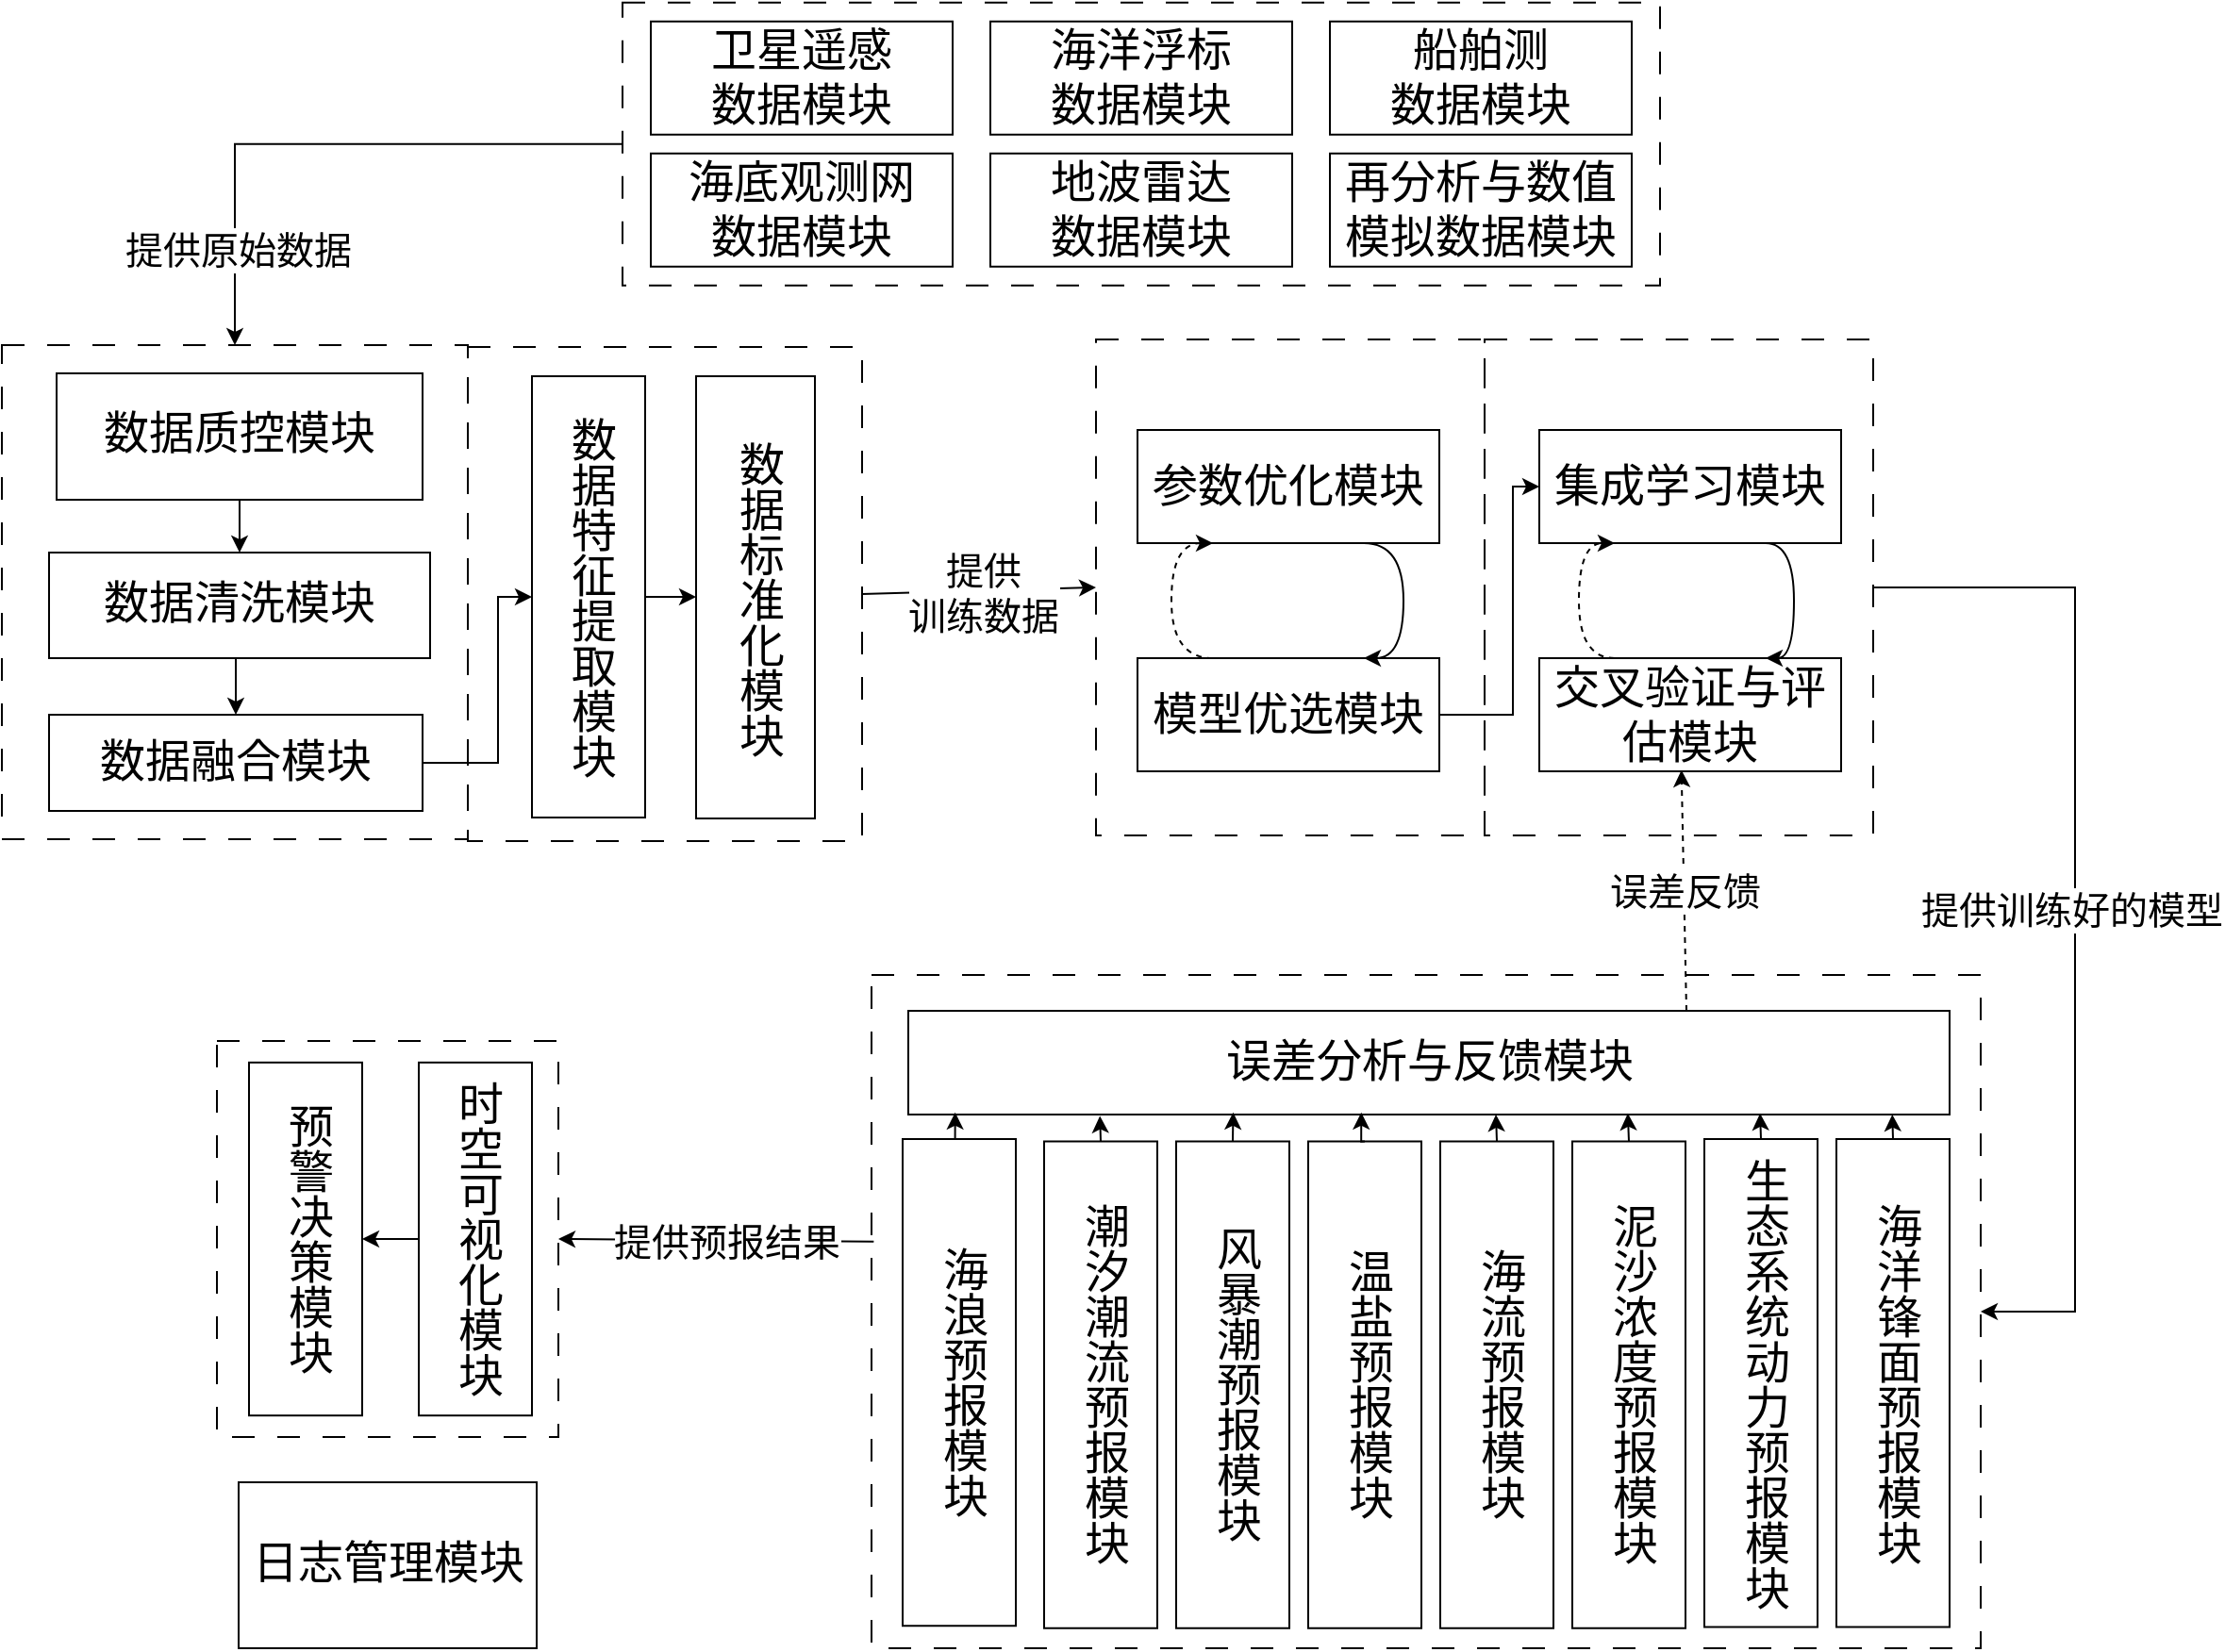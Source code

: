 <mxfile version="24.8.4">
  <diagram name="第 1 页" id="R5RWA77j1EfnbOuXcLx5">
    <mxGraphModel dx="1252" dy="663" grid="0" gridSize="10" guides="1" tooltips="1" connect="1" arrows="1" fold="1" page="0" pageScale="1" pageWidth="827" pageHeight="1169" math="0" shadow="0">
      <root>
        <mxCell id="0" />
        <mxCell id="1" parent="0" />
        <mxCell id="3i6LpW2TI8DiR0ECyHMc-58" value="" style="rounded=0;whiteSpace=wrap;html=1;fillColor=none;dashed=1;dashPattern=12 12;strokeColor=#000000;" vertex="1" parent="1">
          <mxGeometry x="977" y="273" width="206" height="262.95" as="geometry" />
        </mxCell>
        <mxCell id="3i6LpW2TI8DiR0ECyHMc-26" value="&lt;p style=&quot;margin-top: 0pt; margin-bottom: 0pt; margin-left: 0in; direction: ltr; unicode-bidi: embed; word-break: normal;&quot;&gt;&lt;font face=&quot;宋体&quot;&gt;&lt;span style=&quot;font-size: 24px;&quot;&gt;集成学习模块&lt;/span&gt;&lt;/font&gt;&lt;/p&gt;" style="rounded=0;whiteSpace=wrap;html=1;" vertex="1" parent="1">
          <mxGeometry x="1006" y="321" width="160" height="60" as="geometry" />
        </mxCell>
        <mxCell id="3i6LpW2TI8DiR0ECyHMc-22" value="" style="rounded=0;whiteSpace=wrap;html=1;fillColor=none;dashed=1;dashPattern=12 12;strokeColor=#000000;" vertex="1" parent="1">
          <mxGeometry x="771" y="273" width="206" height="262.95" as="geometry" />
        </mxCell>
        <mxCell id="3i6LpW2TI8DiR0ECyHMc-51" value="" style="rounded=0;whiteSpace=wrap;html=1;fillColor=none;strokeColor=#000000;fontColor=#000000;dashed=1;dashPattern=12 12;" vertex="1" parent="1">
          <mxGeometry x="191" y="276" width="247" height="262" as="geometry" />
        </mxCell>
        <mxCell id="3i6LpW2TI8DiR0ECyHMc-52" value="" style="rounded=0;whiteSpace=wrap;html=1;fillColor=none;strokeColor=#000000;fontColor=#000000;dashed=1;dashPattern=12 12;" vertex="1" parent="1">
          <mxGeometry x="438" y="277" width="209" height="262" as="geometry" />
        </mxCell>
        <mxCell id="3i6LpW2TI8DiR0ECyHMc-2" value="" style="rounded=0;whiteSpace=wrap;html=1;fillColor=none;strokeColor=#000000;fontColor=#000000;dashed=1;dashPattern=12 12;" vertex="1" parent="1">
          <mxGeometry x="520" y="94.38" width="550" height="150" as="geometry" />
        </mxCell>
        <mxCell id="3i6LpW2TI8DiR0ECyHMc-3" value="&lt;p style=&quot;margin-top: 0pt; margin-bottom: 0pt; margin-left: 0in; direction: ltr; unicode-bidi: embed; word-break: normal;&quot;&gt;&lt;span style=&quot;font-size: 18pt; font-family: 宋体;&quot;&gt;卫星遥感&lt;/span&gt;&lt;/p&gt;&lt;p style=&quot;margin-top: 0pt; margin-bottom: 0pt; margin-left: 0in; direction: ltr; unicode-bidi: embed; word-break: normal;&quot;&gt;&lt;span style=&quot;font-size: 18pt; font-family: 宋体;&quot;&gt;数据模块&lt;/span&gt;&lt;/p&gt;" style="rounded=0;whiteSpace=wrap;html=1;" vertex="1" parent="1">
          <mxGeometry x="535" y="104.38" width="160" height="60" as="geometry" />
        </mxCell>
        <mxCell id="3i6LpW2TI8DiR0ECyHMc-4" value="&lt;p style=&quot;margin-top: 0pt; margin-bottom: 0pt; margin-left: 0in; direction: ltr; unicode-bidi: embed; word-break: normal;&quot;&gt;&lt;font face=&quot;宋体&quot;&gt;&lt;span style=&quot;font-size: 24px;&quot;&gt;海洋浮标&lt;/span&gt;&lt;/font&gt;&lt;/p&gt;&lt;p style=&quot;margin-top: 0pt; margin-bottom: 0pt; margin-left: 0in; direction: ltr; unicode-bidi: embed; word-break: normal;&quot;&gt;&lt;font face=&quot;宋体&quot;&gt;&lt;span style=&quot;font-size: 24px;&quot;&gt;数据模块&lt;/span&gt;&lt;/font&gt;&lt;/p&gt;" style="rounded=0;whiteSpace=wrap;html=1;" vertex="1" parent="1">
          <mxGeometry x="715" y="104.38" width="160" height="60" as="geometry" />
        </mxCell>
        <mxCell id="3i6LpW2TI8DiR0ECyHMc-5" value="&lt;p style=&quot;margin-top: 0pt; margin-bottom: 0pt; margin-left: 0in; direction: ltr; unicode-bidi: embed; word-break: normal;&quot;&gt;&lt;font face=&quot;宋体&quot;&gt;&lt;span style=&quot;font-size: 24px;&quot;&gt;船舶测&lt;/span&gt;&lt;/font&gt;&lt;/p&gt;&lt;p style=&quot;margin-top: 0pt; margin-bottom: 0pt; margin-left: 0in; direction: ltr; unicode-bidi: embed; word-break: normal;&quot;&gt;&lt;font face=&quot;宋体&quot;&gt;&lt;span style=&quot;font-size: 24px;&quot;&gt;数据模块&lt;/span&gt;&lt;/font&gt;&lt;/p&gt;" style="rounded=0;whiteSpace=wrap;html=1;" vertex="1" parent="1">
          <mxGeometry x="895" y="104.38" width="160" height="60" as="geometry" />
        </mxCell>
        <mxCell id="3i6LpW2TI8DiR0ECyHMc-6" value="&lt;p style=&quot;margin-top: 0pt; margin-bottom: 0pt; margin-left: 0in; direction: ltr; unicode-bidi: embed; word-break: normal;&quot;&gt;&lt;font face=&quot;宋体&quot;&gt;&lt;span style=&quot;font-size: 24px;&quot;&gt;海底观测网&lt;/span&gt;&lt;/font&gt;&lt;/p&gt;&lt;p style=&quot;margin-top: 0pt; margin-bottom: 0pt; margin-left: 0in; direction: ltr; unicode-bidi: embed; word-break: normal;&quot;&gt;&lt;font face=&quot;宋体&quot;&gt;&lt;span style=&quot;font-size: 24px;&quot;&gt;数据模块&lt;/span&gt;&lt;/font&gt;&lt;/p&gt;" style="rounded=0;whiteSpace=wrap;html=1;" vertex="1" parent="1">
          <mxGeometry x="535" y="174.38" width="160" height="60" as="geometry" />
        </mxCell>
        <mxCell id="3i6LpW2TI8DiR0ECyHMc-7" value="&lt;p style=&quot;margin-top: 0pt; margin-bottom: 0pt; margin-left: 0in; direction: ltr; unicode-bidi: embed; word-break: normal;&quot;&gt;&lt;font face=&quot;宋体&quot;&gt;&lt;span style=&quot;font-size: 24px;&quot;&gt;地波雷达&lt;/span&gt;&lt;/font&gt;&lt;/p&gt;&lt;p style=&quot;margin-top: 0pt; margin-bottom: 0pt; margin-left: 0in; direction: ltr; unicode-bidi: embed; word-break: normal;&quot;&gt;&lt;font face=&quot;宋体&quot;&gt;&lt;span style=&quot;font-size: 24px;&quot;&gt;数据模块&lt;/span&gt;&lt;/font&gt;&lt;/p&gt;" style="rounded=0;whiteSpace=wrap;html=1;" vertex="1" parent="1">
          <mxGeometry x="715" y="174.38" width="160" height="60" as="geometry" />
        </mxCell>
        <mxCell id="3i6LpW2TI8DiR0ECyHMc-8" value="&lt;p style=&quot;margin-top: 0pt; margin-bottom: 0pt; margin-left: 0in; direction: ltr; unicode-bidi: embed; word-break: normal;&quot;&gt;&lt;font face=&quot;宋体&quot;&gt;&lt;span style=&quot;font-size: 24px;&quot;&gt;再分析与数值模拟数据模块&lt;/span&gt;&lt;/font&gt;&lt;/p&gt;" style="rounded=0;whiteSpace=wrap;html=1;" vertex="1" parent="1">
          <mxGeometry x="895" y="174.38" width="160" height="60" as="geometry" />
        </mxCell>
        <mxCell id="3i6LpW2TI8DiR0ECyHMc-9" value="" style="endArrow=classic;html=1;rounded=0;exitX=0;exitY=0.5;exitDx=0;exitDy=0;edgeStyle=orthogonalEdgeStyle;entryX=0.5;entryY=0;entryDx=0;entryDy=0;" edge="1" parent="1" source="3i6LpW2TI8DiR0ECyHMc-2" target="3i6LpW2TI8DiR0ECyHMc-51">
          <mxGeometry relative="1" as="geometry">
            <mxPoint x="280" y="380" as="sourcePoint" />
            <mxPoint x="420" y="280" as="targetPoint" />
          </mxGeometry>
        </mxCell>
        <mxCell id="3i6LpW2TI8DiR0ECyHMc-10" value="&lt;font style=&quot;font-size: 20px;&quot; face=&quot;宋体&quot;&gt;提供原始数据&lt;/font&gt;" style="edgeLabel;html=1;align=center;verticalAlign=middle;resizable=0;points=[];" vertex="1" connectable="0" parent="3i6LpW2TI8DiR0ECyHMc-9">
          <mxGeometry x="0.004" y="-1" relative="1" as="geometry">
            <mxPoint x="-48" y="56" as="offset" />
          </mxGeometry>
        </mxCell>
        <mxCell id="3i6LpW2TI8DiR0ECyHMc-50" style="edgeStyle=orthogonalEdgeStyle;rounded=0;orthogonalLoop=1;jettySize=auto;html=1;exitX=0.5;exitY=1;exitDx=0;exitDy=0;entryX=0.5;entryY=0;entryDx=0;entryDy=0;" edge="1" parent="1" source="3i6LpW2TI8DiR0ECyHMc-14" target="3i6LpW2TI8DiR0ECyHMc-16">
          <mxGeometry relative="1" as="geometry" />
        </mxCell>
        <mxCell id="3i6LpW2TI8DiR0ECyHMc-14" value="&lt;span style=&quot;line-height: 18px; font-family: 宋体;&quot;&gt;&lt;font style=&quot;font-size: 24px;&quot;&gt;数据清洗模块&lt;/font&gt;&lt;/span&gt;" style="rounded=0;whiteSpace=wrap;html=1;align=center;" vertex="1" parent="1">
          <mxGeometry x="216" y="386" width="202" height="56" as="geometry" />
        </mxCell>
        <mxCell id="3i6LpW2TI8DiR0ECyHMc-15" value="&lt;span style=&quot;line-height: 18px; font-family: 宋体;&quot;&gt;&lt;font style=&quot;font-size: 24px;&quot;&gt;数据标准化模块&lt;/font&gt;&lt;/span&gt;" style="rounded=0;whiteSpace=wrap;html=1;align=center;textDirection=vertical-lr;" vertex="1" parent="1">
          <mxGeometry x="559" y="292.5" width="63" height="234.5" as="geometry" />
        </mxCell>
        <mxCell id="3i6LpW2TI8DiR0ECyHMc-53" style="edgeStyle=orthogonalEdgeStyle;rounded=0;orthogonalLoop=1;jettySize=auto;html=1;entryX=0;entryY=0.5;entryDx=0;entryDy=0;" edge="1" parent="1" source="3i6LpW2TI8DiR0ECyHMc-16" target="3i6LpW2TI8DiR0ECyHMc-17">
          <mxGeometry relative="1" as="geometry">
            <Array as="points">
              <mxPoint x="454" y="497" />
              <mxPoint x="454" y="409" />
            </Array>
          </mxGeometry>
        </mxCell>
        <mxCell id="3i6LpW2TI8DiR0ECyHMc-16" value="&lt;span style=&quot;line-height: 18px; font-family: 宋体;&quot;&gt;&lt;font style=&quot;font-size: 24px;&quot;&gt;数据融合模块&lt;/font&gt;&lt;/span&gt;" style="rounded=0;whiteSpace=wrap;html=1;align=center;" vertex="1" parent="1">
          <mxGeometry x="216" y="472" width="198" height="51" as="geometry" />
        </mxCell>
        <mxCell id="3i6LpW2TI8DiR0ECyHMc-54" style="edgeStyle=orthogonalEdgeStyle;rounded=0;orthogonalLoop=1;jettySize=auto;html=1;exitX=1;exitY=0.5;exitDx=0;exitDy=0;entryX=0;entryY=0.5;entryDx=0;entryDy=0;" edge="1" parent="1" source="3i6LpW2TI8DiR0ECyHMc-17" target="3i6LpW2TI8DiR0ECyHMc-15">
          <mxGeometry relative="1" as="geometry" />
        </mxCell>
        <mxCell id="3i6LpW2TI8DiR0ECyHMc-17" value="&lt;span style=&quot;line-height: 18px; font-family: 宋体;&quot;&gt;&lt;font style=&quot;font-size: 24px;&quot;&gt;数据特征提取模块&lt;/font&gt;&lt;/span&gt;" style="rounded=0;whiteSpace=wrap;html=1;align=center;textDirection=vertical-lr;" vertex="1" parent="1">
          <mxGeometry x="472" y="292.5" width="60" height="234" as="geometry" />
        </mxCell>
        <mxCell id="3i6LpW2TI8DiR0ECyHMc-49" style="edgeStyle=orthogonalEdgeStyle;rounded=0;orthogonalLoop=1;jettySize=auto;html=1;exitX=0.5;exitY=1;exitDx=0;exitDy=0;entryX=0.5;entryY=0;entryDx=0;entryDy=0;" edge="1" parent="1" source="3i6LpW2TI8DiR0ECyHMc-18" target="3i6LpW2TI8DiR0ECyHMc-14">
          <mxGeometry relative="1" as="geometry" />
        </mxCell>
        <mxCell id="3i6LpW2TI8DiR0ECyHMc-18" value="&lt;span style=&quot;line-height: 18px; font-family: 宋体;&quot;&gt;&lt;font style=&quot;font-size: 24px;&quot;&gt;数据质控模块&lt;/font&gt;&lt;/span&gt;" style="rounded=0;whiteSpace=wrap;html=1;align=center;" vertex="1" parent="1">
          <mxGeometry x="220" y="290.95" width="194" height="67.05" as="geometry" />
        </mxCell>
        <mxCell id="3i6LpW2TI8DiR0ECyHMc-19" value="" style="endArrow=classic;html=1;rounded=0;entryX=0;entryY=0.5;entryDx=0;entryDy=0;exitX=1;exitY=0.5;exitDx=0;exitDy=0;" edge="1" parent="1" source="3i6LpW2TI8DiR0ECyHMc-52" target="3i6LpW2TI8DiR0ECyHMc-22">
          <mxGeometry relative="1" as="geometry">
            <mxPoint x="679.16" y="306.412" as="sourcePoint" />
            <mxPoint x="900.0" y="353.322" as="targetPoint" />
          </mxGeometry>
        </mxCell>
        <mxCell id="3i6LpW2TI8DiR0ECyHMc-20" value="&lt;font style=&quot;font-size: 20px;&quot;&gt;&lt;font face=&quot;宋体&quot; style=&quot;font-size: 20px;&quot;&gt;提供&lt;/font&gt;&lt;/font&gt;&lt;div&gt;&lt;font style=&quot;font-size: 20px;&quot;&gt;&lt;span style=&quot;font-family: 宋体;&quot;&gt;训练数据&lt;/span&gt;&lt;/font&gt;&lt;/div&gt;" style="edgeLabel;resizable=0;html=1;;align=center;verticalAlign=middle;" connectable="0" vertex="1" parent="3i6LpW2TI8DiR0ECyHMc-19">
          <mxGeometry relative="1" as="geometry">
            <mxPoint x="2" y="1" as="offset" />
          </mxGeometry>
        </mxCell>
        <mxCell id="3i6LpW2TI8DiR0ECyHMc-23" value="&lt;p style=&quot;margin-top: 0pt; margin-bottom: 0pt; margin-left: 0in; direction: ltr; unicode-bidi: embed; word-break: normal;&quot;&gt;&lt;font face=&quot;宋体&quot;&gt;&lt;span style=&quot;font-size: 24px;&quot;&gt;参数优化模块&lt;/span&gt;&lt;/font&gt;&lt;/p&gt;" style="rounded=0;whiteSpace=wrap;html=1;" vertex="1" parent="1">
          <mxGeometry x="793" y="321" width="160" height="60" as="geometry" />
        </mxCell>
        <mxCell id="3i6LpW2TI8DiR0ECyHMc-61" style="edgeStyle=orthogonalEdgeStyle;rounded=0;orthogonalLoop=1;jettySize=auto;html=1;exitX=1;exitY=0.5;exitDx=0;exitDy=0;entryX=0;entryY=0.5;entryDx=0;entryDy=0;" edge="1" parent="1" source="3i6LpW2TI8DiR0ECyHMc-24" target="3i6LpW2TI8DiR0ECyHMc-26">
          <mxGeometry relative="1" as="geometry">
            <Array as="points">
              <mxPoint x="992" y="472" />
              <mxPoint x="992" y="351" />
            </Array>
          </mxGeometry>
        </mxCell>
        <mxCell id="3i6LpW2TI8DiR0ECyHMc-24" value="&lt;p style=&quot;margin-top: 0pt; margin-bottom: 0pt; margin-left: 0in; direction: ltr; unicode-bidi: embed; word-break: normal;&quot;&gt;&lt;font face=&quot;宋体&quot;&gt;&lt;span style=&quot;font-size: 24px;&quot;&gt;模型优选模块&lt;/span&gt;&lt;/font&gt;&lt;/p&gt;" style="rounded=0;whiteSpace=wrap;html=1;" vertex="1" parent="1">
          <mxGeometry x="793" y="442" width="160" height="60" as="geometry" />
        </mxCell>
        <mxCell id="3i6LpW2TI8DiR0ECyHMc-74" style="edgeStyle=orthogonalEdgeStyle;rounded=0;orthogonalLoop=1;jettySize=auto;html=1;exitX=0.25;exitY=0;exitDx=0;exitDy=0;entryX=0.25;entryY=1;entryDx=0;entryDy=0;curved=1;dashed=1;" edge="1" parent="1" source="3i6LpW2TI8DiR0ECyHMc-25" target="3i6LpW2TI8DiR0ECyHMc-26">
          <mxGeometry relative="1" as="geometry">
            <Array as="points">
              <mxPoint x="1027" y="442" />
              <mxPoint x="1027" y="381" />
            </Array>
          </mxGeometry>
        </mxCell>
        <mxCell id="3i6LpW2TI8DiR0ECyHMc-25" value="&lt;p style=&quot;margin-top: 0pt; margin-bottom: 0pt; margin-left: 0in; direction: ltr; unicode-bidi: embed; word-break: normal;&quot;&gt;&lt;font face=&quot;宋体&quot;&gt;&lt;span style=&quot;font-size: 24px;&quot;&gt;交叉验证与评估模块&lt;/span&gt;&lt;/font&gt;&lt;/p&gt;" style="rounded=0;whiteSpace=wrap;html=1;" vertex="1" parent="1">
          <mxGeometry x="1006" y="442" width="160" height="60" as="geometry" />
        </mxCell>
        <mxCell id="3i6LpW2TI8DiR0ECyHMc-27" value="" style="endArrow=classic;html=1;rounded=0;exitX=1;exitY=0.5;exitDx=0;exitDy=0;entryX=1;entryY=0.5;entryDx=0;entryDy=0;edgeStyle=orthogonalEdgeStyle;" edge="1" parent="1" source="3i6LpW2TI8DiR0ECyHMc-58" target="3i6LpW2TI8DiR0ECyHMc-30">
          <mxGeometry relative="1" as="geometry">
            <mxPoint x="900" y="584" as="sourcePoint" />
            <mxPoint x="983" y="612" as="targetPoint" />
            <Array as="points">
              <mxPoint x="1290" y="405" />
              <mxPoint x="1290" y="789" />
            </Array>
          </mxGeometry>
        </mxCell>
        <mxCell id="3i6LpW2TI8DiR0ECyHMc-28" value="&lt;font style=&quot;font-size: 20px;&quot; face=&quot;宋体&quot;&gt;提供训练好的模型&lt;/font&gt;" style="edgeLabel;resizable=0;html=1;;align=center;verticalAlign=middle;" connectable="0" vertex="1" parent="3i6LpW2TI8DiR0ECyHMc-27">
          <mxGeometry relative="1" as="geometry">
            <mxPoint x="-2" y="7" as="offset" />
          </mxGeometry>
        </mxCell>
        <mxCell id="3i6LpW2TI8DiR0ECyHMc-30" value="" style="rounded=0;whiteSpace=wrap;html=1;fillColor=none;dashed=1;dashPattern=12 12;strokeColor=#000000;" vertex="1" parent="1">
          <mxGeometry x="652" y="610" width="588" height="357" as="geometry" />
        </mxCell>
        <mxCell id="3i6LpW2TI8DiR0ECyHMc-31" value="&lt;span style=&quot;line-height: 18px; font-family: 宋体;&quot;&gt;&lt;font style=&quot;font-size: 24px;&quot;&gt;温盐预报模块&lt;/font&gt;&lt;/span&gt;" style="rounded=0;whiteSpace=wrap;html=1;textDirection=vertical-lr;align=center;" vertex="1" parent="1">
          <mxGeometry x="883.5" y="698.25" width="60" height="258.12" as="geometry" />
        </mxCell>
        <mxCell id="3i6LpW2TI8DiR0ECyHMc-32" value="&lt;span style=&quot;line-height: 18px; font-family: 宋体;&quot;&gt;&lt;font style=&quot;font-size: 24px;&quot;&gt;海流预报模块&lt;/font&gt;&lt;/span&gt;" style="rounded=0;whiteSpace=wrap;html=1;textDirection=vertical-lr;align=center;" vertex="1" parent="1">
          <mxGeometry x="953.5" y="698.25" width="60" height="258.12" as="geometry" />
        </mxCell>
        <mxCell id="3i6LpW2TI8DiR0ECyHMc-33" value="&lt;span style=&quot;line-height: 18px; font-family: 宋体;&quot;&gt;&lt;font style=&quot;font-size: 24px;&quot;&gt;泥沙浓度预报模块&lt;/font&gt;&lt;/span&gt;" style="rounded=0;whiteSpace=wrap;html=1;textDirection=vertical-lr;align=center;" vertex="1" parent="1">
          <mxGeometry x="1023.5" y="698.25" width="60" height="258.12" as="geometry" />
        </mxCell>
        <mxCell id="3i6LpW2TI8DiR0ECyHMc-34" value="&lt;span style=&quot;line-height: 18px; font-family: 宋体;&quot;&gt;&lt;font style=&quot;font-size: 24px;&quot;&gt;生态系统动力预报模块&lt;/font&gt;&lt;/span&gt;" style="rounded=0;whiteSpace=wrap;html=1;textDirection=vertical-lr;align=center;" vertex="1" parent="1">
          <mxGeometry x="1093.5" y="697" width="60" height="258.75" as="geometry" />
        </mxCell>
        <mxCell id="3i6LpW2TI8DiR0ECyHMc-35" value="&lt;span style=&quot;line-height: 18px; font-family: 宋体;&quot;&gt;&lt;font style=&quot;font-size: 24px;&quot;&gt;风暴潮预报模块&lt;/font&gt;&lt;/span&gt;" style="rounded=0;whiteSpace=wrap;html=1;textDirection=vertical-lr;align=center;" vertex="1" parent="1">
          <mxGeometry x="813.5" y="698.25" width="60" height="258.12" as="geometry" />
        </mxCell>
        <mxCell id="3i6LpW2TI8DiR0ECyHMc-36" value="&lt;span style=&quot;line-height: 18px; font-family: 宋体;&quot;&gt;&lt;font style=&quot;font-size: 24px;&quot;&gt;潮汐潮流预报模块&lt;/font&gt;&lt;/span&gt;" style="rounded=0;whiteSpace=wrap;html=1;textDirection=vertical-lr;align=center;" vertex="1" parent="1">
          <mxGeometry x="743.5" y="698.25" width="60" height="258.12" as="geometry" />
        </mxCell>
        <mxCell id="3i6LpW2TI8DiR0ECyHMc-37" value="&lt;span style=&quot;line-height: 18px; font-family: 宋体;&quot;&gt;&lt;font style=&quot;font-size: 24px;&quot;&gt;海浪预报模块&lt;/font&gt;&lt;/span&gt;" style="rounded=0;whiteSpace=wrap;html=1;textDirection=vertical-lr;align=center;" vertex="1" parent="1">
          <mxGeometry x="668.5" y="697" width="60" height="258.12" as="geometry" />
        </mxCell>
        <mxCell id="3i6LpW2TI8DiR0ECyHMc-38" value="&lt;span style=&quot;line-height: 18px; font-family: 宋体;&quot;&gt;&lt;font style=&quot;font-size: 24px;&quot;&gt;海洋锋面预报模块&lt;/font&gt;&lt;/span&gt;" style="rounded=0;whiteSpace=wrap;html=1;textDirection=vertical-lr;align=center;" vertex="1" parent="1">
          <mxGeometry x="1163.5" y="697" width="60" height="258.75" as="geometry" />
        </mxCell>
        <mxCell id="3i6LpW2TI8DiR0ECyHMc-39" value="&lt;span style=&quot;line-height: 18px; font-family: 宋体;&quot;&gt;&lt;font style=&quot;font-size: 24px;&quot;&gt;误差分析与反馈模块&lt;/font&gt;&lt;/span&gt;" style="rounded=0;whiteSpace=wrap;html=1;align=center;" vertex="1" parent="1">
          <mxGeometry x="671.5" y="629" width="552" height="55" as="geometry" />
        </mxCell>
        <mxCell id="3i6LpW2TI8DiR0ECyHMc-40" value="" style="endArrow=classic;html=1;rounded=0;entryX=0.471;entryY=0.99;entryDx=0;entryDy=0;dashed=1;entryPerimeter=0;" edge="1" parent="1" target="3i6LpW2TI8DiR0ECyHMc-25">
          <mxGeometry relative="1" as="geometry">
            <mxPoint x="1084" y="629" as="sourcePoint" />
            <mxPoint x="910" y="660" as="targetPoint" />
          </mxGeometry>
        </mxCell>
        <mxCell id="3i6LpW2TI8DiR0ECyHMc-41" value="&lt;font face=&quot;宋体&quot; style=&quot;font-size: 20px;&quot;&gt;误差反馈&lt;/font&gt;" style="edgeLabel;resizable=0;html=1;;align=center;verticalAlign=middle;" connectable="0" vertex="1" parent="3i6LpW2TI8DiR0ECyHMc-40">
          <mxGeometry relative="1" as="geometry" />
        </mxCell>
        <mxCell id="3i6LpW2TI8DiR0ECyHMc-42" value="" style="rounded=0;whiteSpace=wrap;html=1;fillColor=none;dashed=1;dashPattern=12 12;strokeColor=#000000;" vertex="1" parent="1">
          <mxGeometry x="305" y="645" width="181" height="210" as="geometry" />
        </mxCell>
        <mxCell id="3i6LpW2TI8DiR0ECyHMc-43" value="" style="endArrow=classic;html=1;rounded=0;exitX=0.002;exitY=0.396;exitDx=0;exitDy=0;entryX=1;entryY=0.5;entryDx=0;entryDy=0;exitPerimeter=0;" edge="1" parent="1" source="3i6LpW2TI8DiR0ECyHMc-30" target="3i6LpW2TI8DiR0ECyHMc-42">
          <mxGeometry relative="1" as="geometry">
            <mxPoint x="570" y="490" as="sourcePoint" />
            <mxPoint x="670" y="490" as="targetPoint" />
          </mxGeometry>
        </mxCell>
        <mxCell id="3i6LpW2TI8DiR0ECyHMc-44" value="&lt;font face=&quot;宋体&quot; style=&quot;font-size: 20px;&quot;&gt;提供预报结果&lt;/font&gt;" style="edgeLabel;resizable=0;html=1;;align=center;verticalAlign=middle;" connectable="0" vertex="1" parent="3i6LpW2TI8DiR0ECyHMc-43">
          <mxGeometry relative="1" as="geometry">
            <mxPoint x="5" as="offset" />
          </mxGeometry>
        </mxCell>
        <mxCell id="3i6LpW2TI8DiR0ECyHMc-45" value="&lt;span style=&quot;line-height: 18px; font-family: 宋体;&quot;&gt;&lt;font style=&quot;font-size: 24px;&quot;&gt;日志管理模块&lt;/font&gt;&lt;/span&gt;" style="rounded=0;whiteSpace=wrap;html=1;align=center;" vertex="1" parent="1">
          <mxGeometry x="316.5" y="879" width="158" height="88" as="geometry" />
        </mxCell>
        <mxCell id="3i6LpW2TI8DiR0ECyHMc-46" value="&lt;span style=&quot;line-height: 18px; font-family: 宋体;&quot;&gt;&lt;font style=&quot;font-size: 24px;&quot;&gt;时空可视化模块&lt;/font&gt;&lt;/span&gt;" style="rounded=0;whiteSpace=wrap;html=1;textDirection=vertical-lr;align=center;" vertex="1" parent="1">
          <mxGeometry x="412" y="656.41" width="60" height="187.19" as="geometry" />
        </mxCell>
        <mxCell id="3i6LpW2TI8DiR0ECyHMc-47" value="&lt;span style=&quot;line-height: 18px; font-family: 宋体;&quot;&gt;&lt;font style=&quot;font-size: 24px;&quot;&gt;预警决策模块&lt;/font&gt;&lt;/span&gt;" style="rounded=0;whiteSpace=wrap;html=1;textDirection=vertical-lr;align=center;" vertex="1" parent="1">
          <mxGeometry x="322" y="656.41" width="60" height="187.19" as="geometry" />
        </mxCell>
        <mxCell id="3i6LpW2TI8DiR0ECyHMc-56" value="" style="endArrow=classic;html=1;rounded=0;exitX=0.25;exitY=0;exitDx=0;exitDy=0;entryX=0.25;entryY=1;entryDx=0;entryDy=0;edgeStyle=orthogonalEdgeStyle;curved=1;dashed=1;" edge="1" parent="1" source="3i6LpW2TI8DiR0ECyHMc-24" target="3i6LpW2TI8DiR0ECyHMc-23">
          <mxGeometry width="50" height="50" relative="1" as="geometry">
            <mxPoint x="960" y="423" as="sourcePoint" />
            <mxPoint x="1010" y="373" as="targetPoint" />
            <Array as="points">
              <mxPoint x="811" y="442" />
              <mxPoint x="811" y="381" />
            </Array>
          </mxGeometry>
        </mxCell>
        <mxCell id="3i6LpW2TI8DiR0ECyHMc-57" value="" style="endArrow=classic;html=1;rounded=0;exitX=0.75;exitY=1;exitDx=0;exitDy=0;entryX=0.75;entryY=0;entryDx=0;entryDy=0;edgeStyle=orthogonalEdgeStyle;curved=1;" edge="1" parent="1" source="3i6LpW2TI8DiR0ECyHMc-23" target="3i6LpW2TI8DiR0ECyHMc-24">
          <mxGeometry width="50" height="50" relative="1" as="geometry">
            <mxPoint x="960" y="423" as="sourcePoint" />
            <mxPoint x="1010" y="373" as="targetPoint" />
            <Array as="points">
              <mxPoint x="934" y="381" />
              <mxPoint x="934" y="442" />
            </Array>
          </mxGeometry>
        </mxCell>
        <mxCell id="3i6LpW2TI8DiR0ECyHMc-64" style="edgeStyle=orthogonalEdgeStyle;rounded=0;orthogonalLoop=1;jettySize=auto;html=1;exitX=0.5;exitY=0;exitDx=0;exitDy=0;entryX=0.045;entryY=0.98;entryDx=0;entryDy=0;entryPerimeter=0;" edge="1" parent="1" source="3i6LpW2TI8DiR0ECyHMc-37" target="3i6LpW2TI8DiR0ECyHMc-39">
          <mxGeometry relative="1" as="geometry" />
        </mxCell>
        <mxCell id="3i6LpW2TI8DiR0ECyHMc-65" style="edgeStyle=orthogonalEdgeStyle;rounded=0;orthogonalLoop=1;jettySize=auto;html=1;exitX=0.5;exitY=0;exitDx=0;exitDy=0;entryX=0.184;entryY=1.014;entryDx=0;entryDy=0;entryPerimeter=0;" edge="1" parent="1" source="3i6LpW2TI8DiR0ECyHMc-36" target="3i6LpW2TI8DiR0ECyHMc-39">
          <mxGeometry relative="1" as="geometry" />
        </mxCell>
        <mxCell id="3i6LpW2TI8DiR0ECyHMc-66" style="edgeStyle=orthogonalEdgeStyle;rounded=0;orthogonalLoop=1;jettySize=auto;html=1;exitX=0.5;exitY=0;exitDx=0;exitDy=0;entryX=0.312;entryY=0.98;entryDx=0;entryDy=0;entryPerimeter=0;" edge="1" parent="1" source="3i6LpW2TI8DiR0ECyHMc-35" target="3i6LpW2TI8DiR0ECyHMc-39">
          <mxGeometry relative="1" as="geometry" />
        </mxCell>
        <mxCell id="3i6LpW2TI8DiR0ECyHMc-67" style="edgeStyle=orthogonalEdgeStyle;rounded=0;orthogonalLoop=1;jettySize=auto;html=1;exitX=0.5;exitY=0;exitDx=0;exitDy=0;entryX=0.435;entryY=0.98;entryDx=0;entryDy=0;entryPerimeter=0;" edge="1" parent="1" source="3i6LpW2TI8DiR0ECyHMc-31" target="3i6LpW2TI8DiR0ECyHMc-39">
          <mxGeometry relative="1" as="geometry" />
        </mxCell>
        <mxCell id="3i6LpW2TI8DiR0ECyHMc-68" style="edgeStyle=orthogonalEdgeStyle;rounded=0;orthogonalLoop=1;jettySize=auto;html=1;exitX=0.5;exitY=0;exitDx=0;exitDy=0;" edge="1" parent="1" source="3i6LpW2TI8DiR0ECyHMc-32">
          <mxGeometry relative="1" as="geometry">
            <mxPoint x="983" y="684" as="targetPoint" />
          </mxGeometry>
        </mxCell>
        <mxCell id="3i6LpW2TI8DiR0ECyHMc-69" style="edgeStyle=orthogonalEdgeStyle;rounded=0;orthogonalLoop=1;jettySize=auto;html=1;exitX=0.5;exitY=0;exitDx=0;exitDy=0;entryX=0.691;entryY=0.989;entryDx=0;entryDy=0;entryPerimeter=0;" edge="1" parent="1" source="3i6LpW2TI8DiR0ECyHMc-33" target="3i6LpW2TI8DiR0ECyHMc-39">
          <mxGeometry relative="1" as="geometry" />
        </mxCell>
        <mxCell id="3i6LpW2TI8DiR0ECyHMc-70" style="edgeStyle=orthogonalEdgeStyle;rounded=0;orthogonalLoop=1;jettySize=auto;html=1;exitX=0.5;exitY=0;exitDx=0;exitDy=0;entryX=0.818;entryY=0.989;entryDx=0;entryDy=0;entryPerimeter=0;" edge="1" parent="1" source="3i6LpW2TI8DiR0ECyHMc-34" target="3i6LpW2TI8DiR0ECyHMc-39">
          <mxGeometry relative="1" as="geometry" />
        </mxCell>
        <mxCell id="3i6LpW2TI8DiR0ECyHMc-71" style="edgeStyle=orthogonalEdgeStyle;rounded=0;orthogonalLoop=1;jettySize=auto;html=1;exitX=0.5;exitY=0;exitDx=0;exitDy=0;entryX=0.945;entryY=0.999;entryDx=0;entryDy=0;entryPerimeter=0;" edge="1" parent="1" source="3i6LpW2TI8DiR0ECyHMc-38" target="3i6LpW2TI8DiR0ECyHMc-39">
          <mxGeometry relative="1" as="geometry" />
        </mxCell>
        <mxCell id="3i6LpW2TI8DiR0ECyHMc-76" value="" style="endArrow=classic;html=1;rounded=0;exitX=0.75;exitY=1;exitDx=0;exitDy=0;entryX=0.75;entryY=0;entryDx=0;entryDy=0;edgeStyle=orthogonalEdgeStyle;curved=1;" edge="1" parent="1" source="3i6LpW2TI8DiR0ECyHMc-26" target="3i6LpW2TI8DiR0ECyHMc-25">
          <mxGeometry width="50" height="50" relative="1" as="geometry">
            <mxPoint x="1012" y="416" as="sourcePoint" />
            <mxPoint x="1062" y="366" as="targetPoint" />
            <Array as="points">
              <mxPoint x="1141" y="381" />
              <mxPoint x="1141" y="442" />
            </Array>
          </mxGeometry>
        </mxCell>
        <mxCell id="3i6LpW2TI8DiR0ECyHMc-77" value="" style="endArrow=classic;html=1;rounded=0;exitX=0;exitY=0.5;exitDx=0;exitDy=0;entryX=1;entryY=0.5;entryDx=0;entryDy=0;" edge="1" parent="1" source="3i6LpW2TI8DiR0ECyHMc-46" target="3i6LpW2TI8DiR0ECyHMc-47">
          <mxGeometry width="50" height="50" relative="1" as="geometry">
            <mxPoint x="587" y="752" as="sourcePoint" />
            <mxPoint x="637" y="702" as="targetPoint" />
          </mxGeometry>
        </mxCell>
      </root>
    </mxGraphModel>
  </diagram>
</mxfile>
